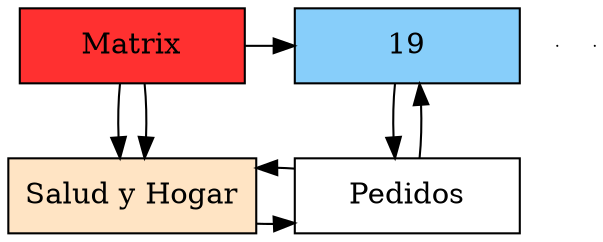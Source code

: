 digraph Sparce_Matrix {
node [shape=box]
MT[label="Matrix",width=1.5,style=filled,fillcolor=firebrick1,group=1];
e0[ shape = point, width = 0 ];
e1[ shape = point, width = 0 ];
V0[label="Salud y Hogar"width = 1.5 style = filled, fillcolor = bisque1, group = 1];
MT->V0
H0[label="19"width = 1.5 style = filled, fillcolor = lightskyblue, group =2];
MT->V0
MT->H0
{rank=same; MT;H0;}
"0xc0001261b0"[label="Pedidos" width=1.5,group=2];
V0->"0xc0001261b0"
"0xc0001261b0"->V0
{rank=same V0;"0xc0001261b0";}
H0->"0xc0001261b0"
"0xc0001261b0"->H0

}